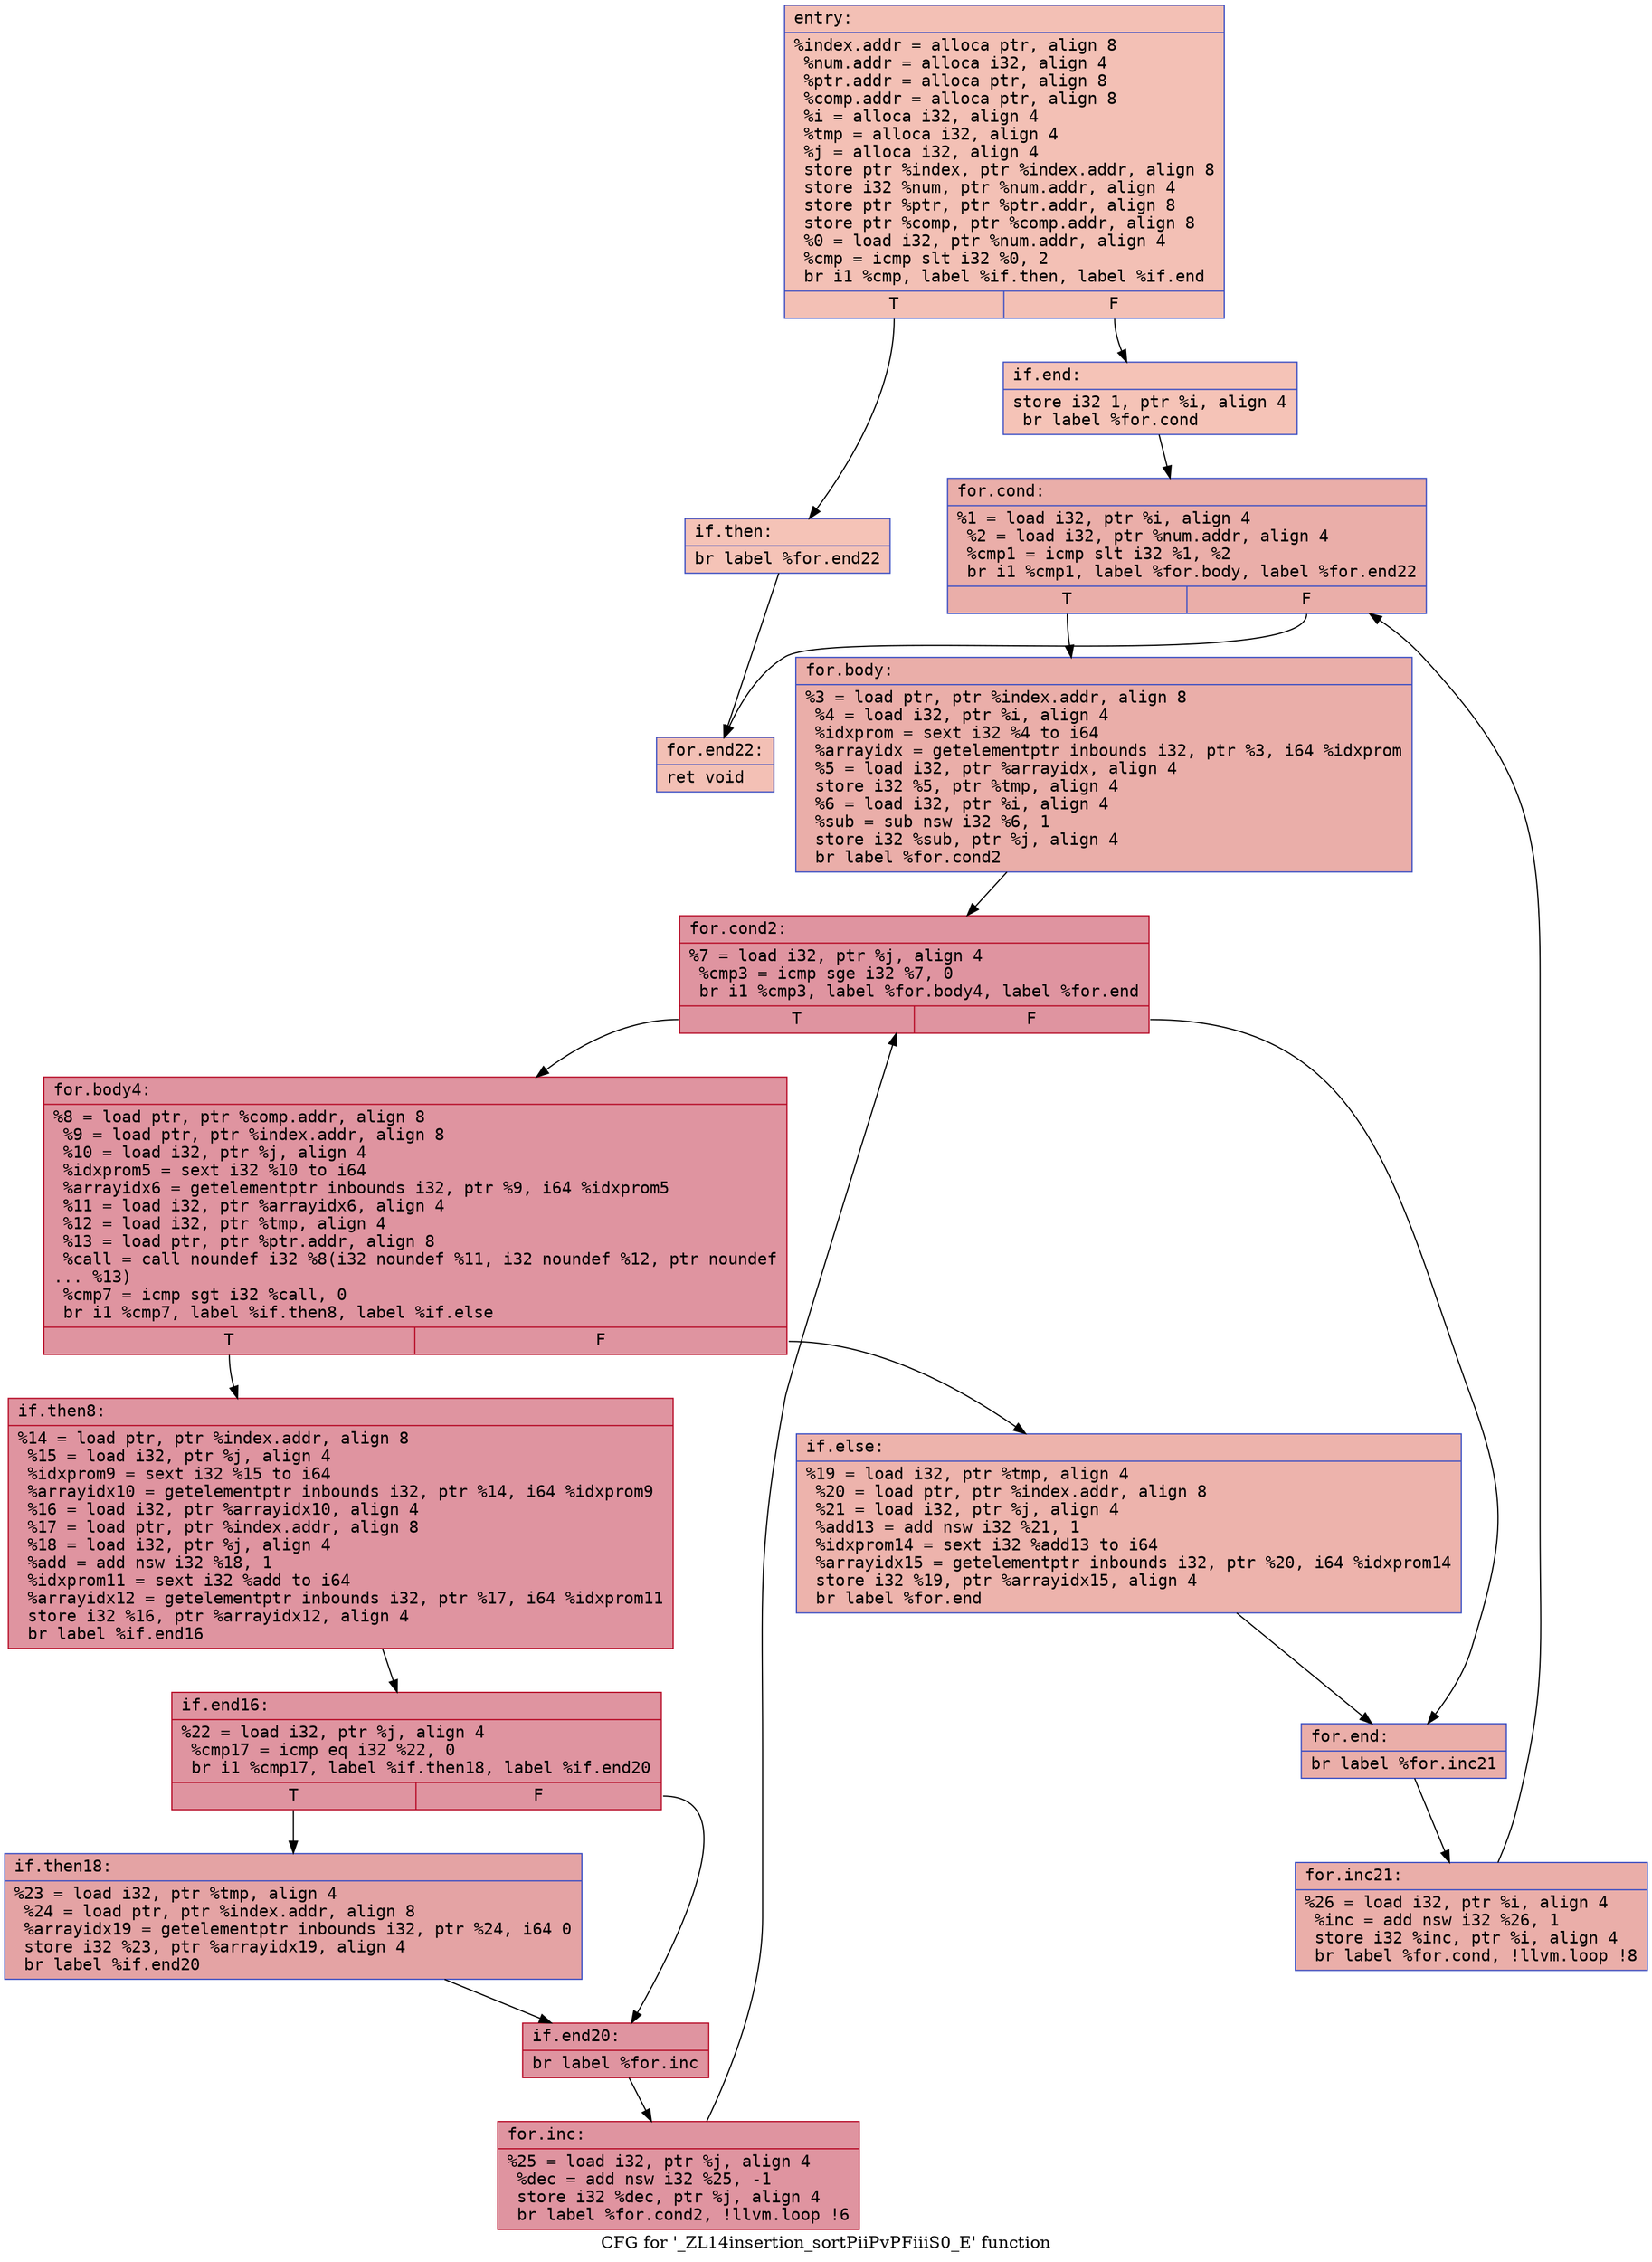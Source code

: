 digraph "CFG for '_ZL14insertion_sortPiiPvPFiiiS0_E' function" {
	label="CFG for '_ZL14insertion_sortPiiPvPFiiiS0_E' function";

	Node0x55841676cd50 [shape=record,color="#3d50c3ff", style=filled, fillcolor="#e5705870" fontname="Courier",label="{entry:\l|  %index.addr = alloca ptr, align 8\l  %num.addr = alloca i32, align 4\l  %ptr.addr = alloca ptr, align 8\l  %comp.addr = alloca ptr, align 8\l  %i = alloca i32, align 4\l  %tmp = alloca i32, align 4\l  %j = alloca i32, align 4\l  store ptr %index, ptr %index.addr, align 8\l  store i32 %num, ptr %num.addr, align 4\l  store ptr %ptr, ptr %ptr.addr, align 8\l  store ptr %comp, ptr %comp.addr, align 8\l  %0 = load i32, ptr %num.addr, align 4\l  %cmp = icmp slt i32 %0, 2\l  br i1 %cmp, label %if.then, label %if.end\l|{<s0>T|<s1>F}}"];
	Node0x55841676cd50:s0 -> Node0x55841676ff60[tooltip="entry -> if.then\nProbability 50.00%" ];
	Node0x55841676cd50:s1 -> Node0x55841676ffd0[tooltip="entry -> if.end\nProbability 50.00%" ];
	Node0x55841676ff60 [shape=record,color="#3d50c3ff", style=filled, fillcolor="#e8765c70" fontname="Courier",label="{if.then:\l|  br label %for.end22\l}"];
	Node0x55841676ff60 -> Node0x5584167700f0[tooltip="if.then -> for.end22\nProbability 100.00%" ];
	Node0x55841676ffd0 [shape=record,color="#3d50c3ff", style=filled, fillcolor="#e8765c70" fontname="Courier",label="{if.end:\l|  store i32 1, ptr %i, align 4\l  br label %for.cond\l}"];
	Node0x55841676ffd0 -> Node0x558416770280[tooltip="if.end -> for.cond\nProbability 100.00%" ];
	Node0x558416770280 [shape=record,color="#3d50c3ff", style=filled, fillcolor="#d0473d70" fontname="Courier",label="{for.cond:\l|  %1 = load i32, ptr %i, align 4\l  %2 = load i32, ptr %num.addr, align 4\l  %cmp1 = icmp slt i32 %1, %2\l  br i1 %cmp1, label %for.body, label %for.end22\l|{<s0>T|<s1>F}}"];
	Node0x558416770280:s0 -> Node0x558416770520[tooltip="for.cond -> for.body\nProbability 96.88%" ];
	Node0x558416770280:s1 -> Node0x5584167700f0[tooltip="for.cond -> for.end22\nProbability 3.12%" ];
	Node0x558416770520 [shape=record,color="#3d50c3ff", style=filled, fillcolor="#d0473d70" fontname="Courier",label="{for.body:\l|  %3 = load ptr, ptr %index.addr, align 8\l  %4 = load i32, ptr %i, align 4\l  %idxprom = sext i32 %4 to i64\l  %arrayidx = getelementptr inbounds i32, ptr %3, i64 %idxprom\l  %5 = load i32, ptr %arrayidx, align 4\l  store i32 %5, ptr %tmp, align 4\l  %6 = load i32, ptr %i, align 4\l  %sub = sub nsw i32 %6, 1\l  store i32 %sub, ptr %j, align 4\l  br label %for.cond2\l}"];
	Node0x558416770520 -> Node0x558416770ba0[tooltip="for.body -> for.cond2\nProbability 100.00%" ];
	Node0x558416770ba0 [shape=record,color="#b70d28ff", style=filled, fillcolor="#b70d2870" fontname="Courier",label="{for.cond2:\l|  %7 = load i32, ptr %j, align 4\l  %cmp3 = icmp sge i32 %7, 0\l  br i1 %cmp3, label %for.body4, label %for.end\l|{<s0>T|<s1>F}}"];
	Node0x558416770ba0:s0 -> Node0x558416770dc0[tooltip="for.cond2 -> for.body4\nProbability 96.88%" ];
	Node0x558416770ba0:s1 -> Node0x55841676fdc0[tooltip="for.cond2 -> for.end\nProbability 3.12%" ];
	Node0x558416770dc0 [shape=record,color="#b70d28ff", style=filled, fillcolor="#b70d2870" fontname="Courier",label="{for.body4:\l|  %8 = load ptr, ptr %comp.addr, align 8\l  %9 = load ptr, ptr %index.addr, align 8\l  %10 = load i32, ptr %j, align 4\l  %idxprom5 = sext i32 %10 to i64\l  %arrayidx6 = getelementptr inbounds i32, ptr %9, i64 %idxprom5\l  %11 = load i32, ptr %arrayidx6, align 4\l  %12 = load i32, ptr %tmp, align 4\l  %13 = load ptr, ptr %ptr.addr, align 8\l  %call = call noundef i32 %8(i32 noundef %11, i32 noundef %12, ptr noundef\l... %13)\l  %cmp7 = icmp sgt i32 %call, 0\l  br i1 %cmp7, label %if.then8, label %if.else\l|{<s0>T|<s1>F}}"];
	Node0x558416770dc0:s0 -> Node0x5584167716a0[tooltip="for.body4 -> if.then8\nProbability 96.88%" ];
	Node0x558416770dc0:s1 -> Node0x5584167716f0[tooltip="for.body4 -> if.else\nProbability 3.12%" ];
	Node0x5584167716a0 [shape=record,color="#b70d28ff", style=filled, fillcolor="#b70d2870" fontname="Courier",label="{if.then8:\l|  %14 = load ptr, ptr %index.addr, align 8\l  %15 = load i32, ptr %j, align 4\l  %idxprom9 = sext i32 %15 to i64\l  %arrayidx10 = getelementptr inbounds i32, ptr %14, i64 %idxprom9\l  %16 = load i32, ptr %arrayidx10, align 4\l  %17 = load ptr, ptr %index.addr, align 8\l  %18 = load i32, ptr %j, align 4\l  %add = add nsw i32 %18, 1\l  %idxprom11 = sext i32 %add to i64\l  %arrayidx12 = getelementptr inbounds i32, ptr %17, i64 %idxprom11\l  store i32 %16, ptr %arrayidx12, align 4\l  br label %if.end16\l}"];
	Node0x5584167716a0 -> Node0x558416771ec0[tooltip="if.then8 -> if.end16\nProbability 100.00%" ];
	Node0x5584167716f0 [shape=record,color="#3d50c3ff", style=filled, fillcolor="#d6524470" fontname="Courier",label="{if.else:\l|  %19 = load i32, ptr %tmp, align 4\l  %20 = load ptr, ptr %index.addr, align 8\l  %21 = load i32, ptr %j, align 4\l  %add13 = add nsw i32 %21, 1\l  %idxprom14 = sext i32 %add13 to i64\l  %arrayidx15 = getelementptr inbounds i32, ptr %20, i64 %idxprom14\l  store i32 %19, ptr %arrayidx15, align 4\l  br label %for.end\l}"];
	Node0x5584167716f0 -> Node0x55841676fdc0[tooltip="if.else -> for.end\nProbability 100.00%" ];
	Node0x558416771ec0 [shape=record,color="#b70d28ff", style=filled, fillcolor="#b70d2870" fontname="Courier",label="{if.end16:\l|  %22 = load i32, ptr %j, align 4\l  %cmp17 = icmp eq i32 %22, 0\l  br i1 %cmp17, label %if.then18, label %if.end20\l|{<s0>T|<s1>F}}"];
	Node0x558416771ec0:s0 -> Node0x558416772590[tooltip="if.end16 -> if.then18\nProbability 37.50%" ];
	Node0x558416771ec0:s1 -> Node0x558416772610[tooltip="if.end16 -> if.end20\nProbability 62.50%" ];
	Node0x558416772590 [shape=record,color="#3d50c3ff", style=filled, fillcolor="#c32e3170" fontname="Courier",label="{if.then18:\l|  %23 = load i32, ptr %tmp, align 4\l  %24 = load ptr, ptr %index.addr, align 8\l  %arrayidx19 = getelementptr inbounds i32, ptr %24, i64 0\l  store i32 %23, ptr %arrayidx19, align 4\l  br label %if.end20\l}"];
	Node0x558416772590 -> Node0x558416772610[tooltip="if.then18 -> if.end20\nProbability 100.00%" ];
	Node0x558416772610 [shape=record,color="#b70d28ff", style=filled, fillcolor="#b70d2870" fontname="Courier",label="{if.end20:\l|  br label %for.inc\l}"];
	Node0x558416772610 -> Node0x558416772a20[tooltip="if.end20 -> for.inc\nProbability 100.00%" ];
	Node0x558416772a20 [shape=record,color="#b70d28ff", style=filled, fillcolor="#b70d2870" fontname="Courier",label="{for.inc:\l|  %25 = load i32, ptr %j, align 4\l  %dec = add nsw i32 %25, -1\l  store i32 %dec, ptr %j, align 4\l  br label %for.cond2, !llvm.loop !6\l}"];
	Node0x558416772a20 -> Node0x558416770ba0[tooltip="for.inc -> for.cond2\nProbability 100.00%" ];
	Node0x55841676fdc0 [shape=record,color="#3d50c3ff", style=filled, fillcolor="#d0473d70" fontname="Courier",label="{for.end:\l|  br label %for.inc21\l}"];
	Node0x55841676fdc0 -> Node0x558416772e90[tooltip="for.end -> for.inc21\nProbability 100.00%" ];
	Node0x558416772e90 [shape=record,color="#3d50c3ff", style=filled, fillcolor="#d0473d70" fontname="Courier",label="{for.inc21:\l|  %26 = load i32, ptr %i, align 4\l  %inc = add nsw i32 %26, 1\l  store i32 %inc, ptr %i, align 4\l  br label %for.cond, !llvm.loop !8\l}"];
	Node0x558416772e90 -> Node0x558416770280[tooltip="for.inc21 -> for.cond\nProbability 100.00%" ];
	Node0x5584167700f0 [shape=record,color="#3d50c3ff", style=filled, fillcolor="#e5705870" fontname="Courier",label="{for.end22:\l|  ret void\l}"];
}
